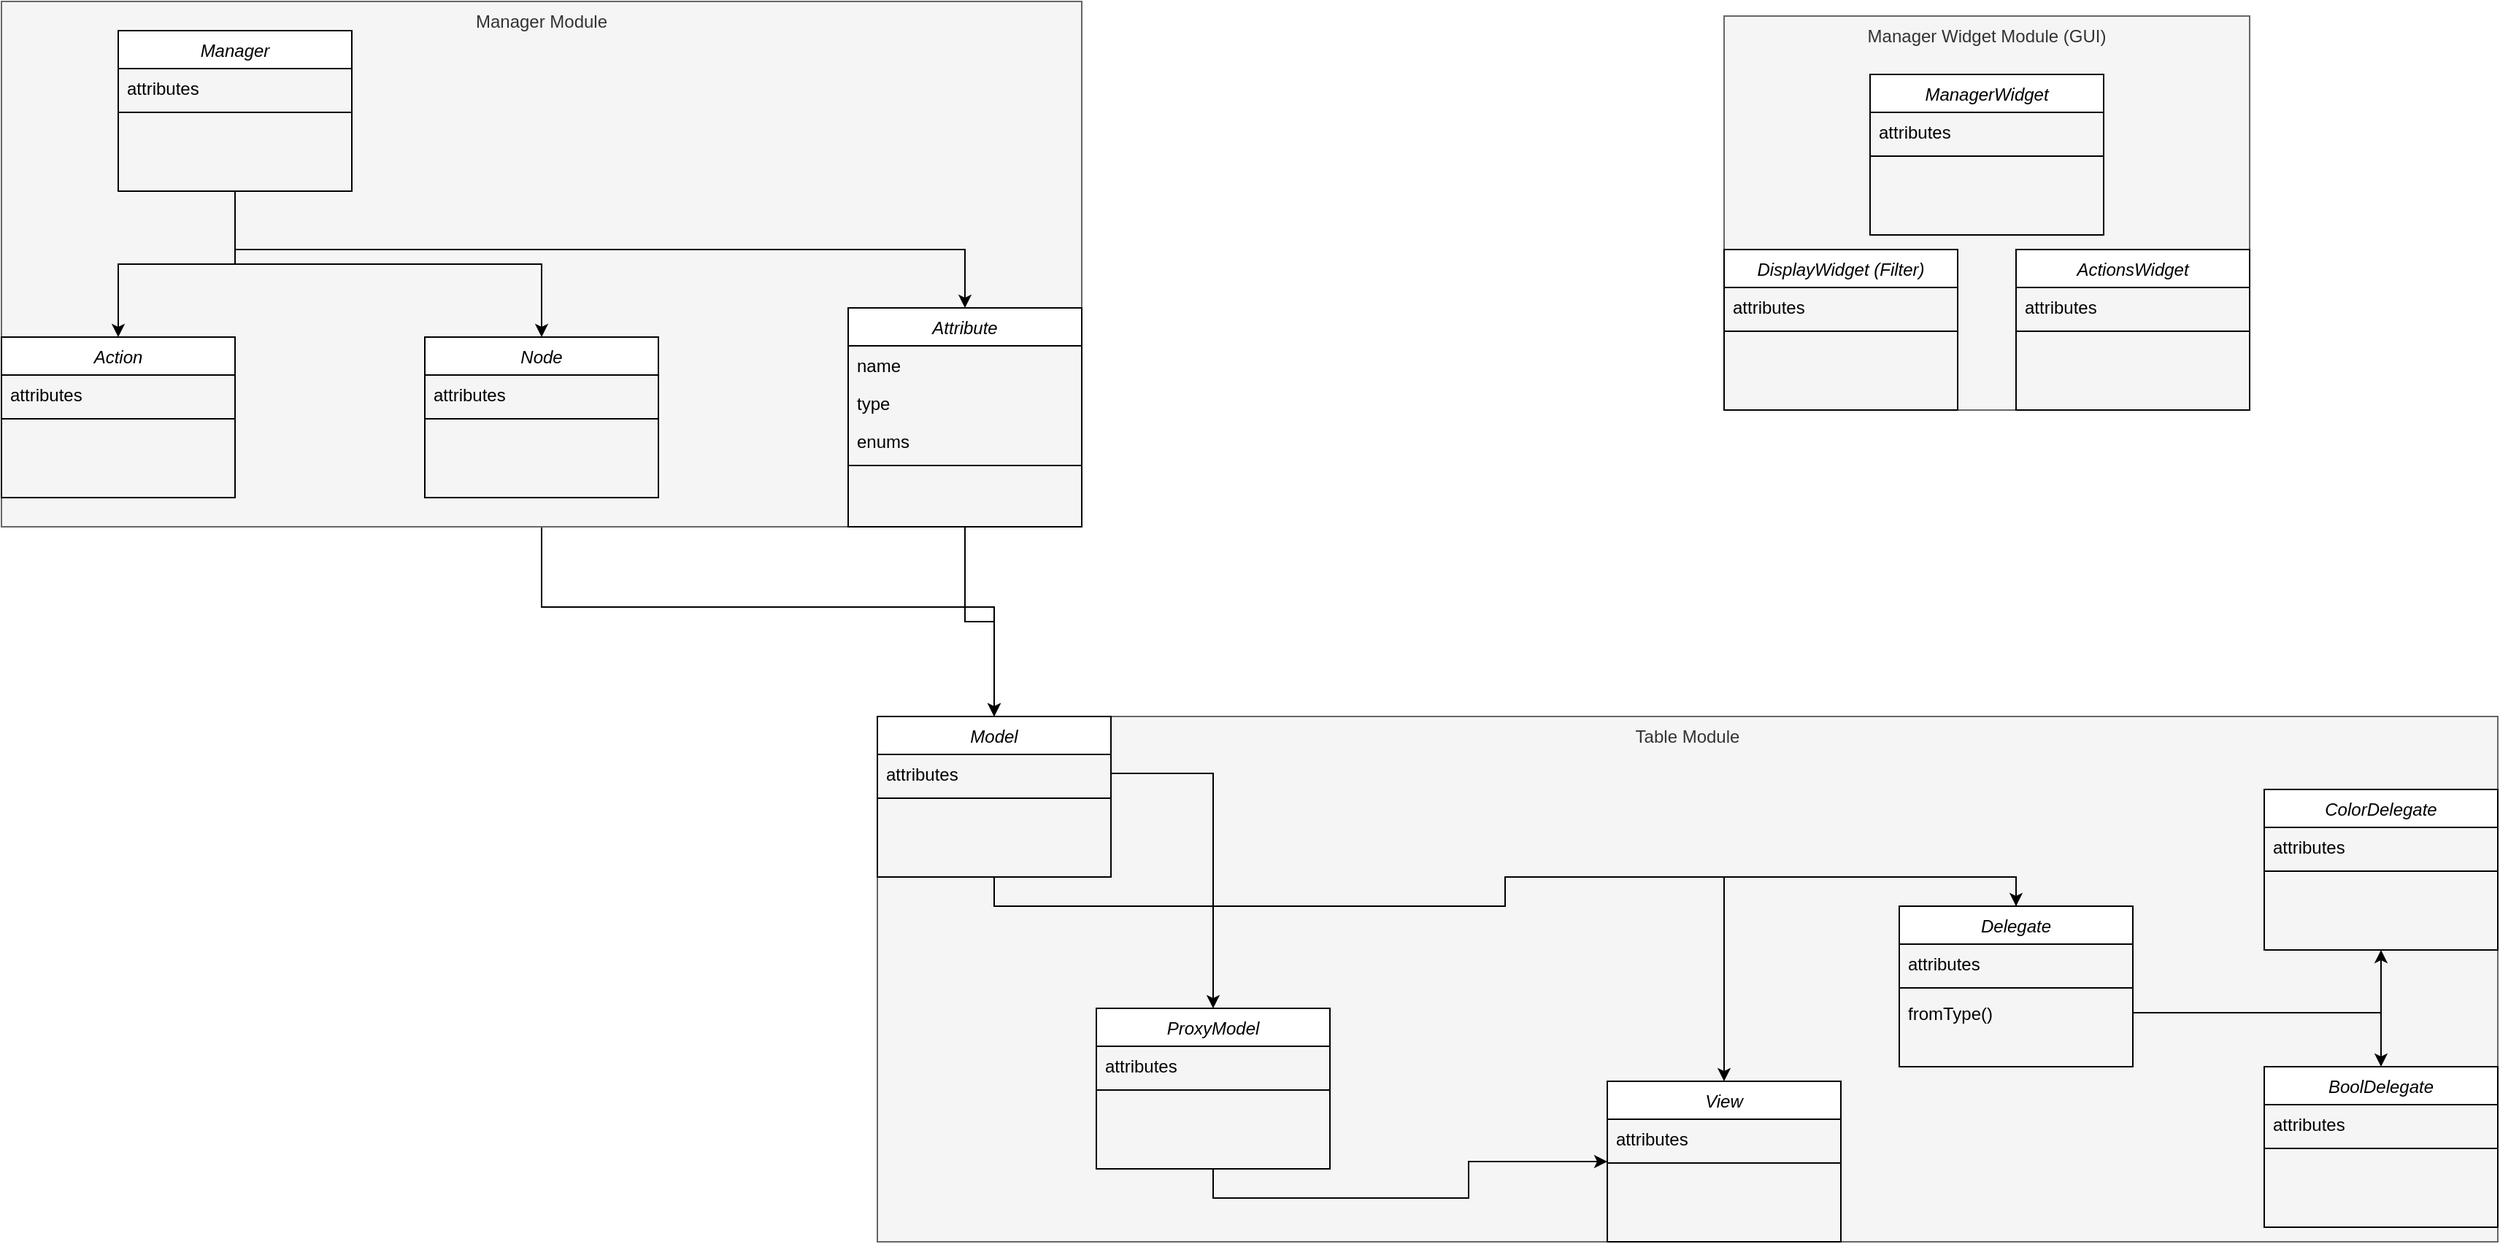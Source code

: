 <mxfile version="15.7.0" type="github">
  <diagram id="C5RBs43oDa-KdzZeNtuy" name="Page-1">
    <mxGraphModel dx="2062" dy="1132" grid="1" gridSize="10" guides="1" tooltips="1" connect="1" arrows="1" fold="1" page="1" pageScale="1" pageWidth="1920" pageHeight="1200" math="0" shadow="0">
      <root>
        <mxCell id="WIyWlLk6GJQsqaUBKTNV-0" />
        <mxCell id="WIyWlLk6GJQsqaUBKTNV-1" parent="WIyWlLk6GJQsqaUBKTNV-0" />
        <mxCell id="m4UBeQTCBxQbKMqaBdOl-62" style="edgeStyle=orthogonalEdgeStyle;rounded=0;orthogonalLoop=1;jettySize=auto;html=1;exitX=0.5;exitY=1;exitDx=0;exitDy=0;" edge="1" parent="WIyWlLk6GJQsqaUBKTNV-1" source="m4UBeQTCBxQbKMqaBdOl-30" target="m4UBeQTCBxQbKMqaBdOl-14">
          <mxGeometry relative="1" as="geometry" />
        </mxCell>
        <mxCell id="m4UBeQTCBxQbKMqaBdOl-58" style="edgeStyle=orthogonalEdgeStyle;rounded=0;orthogonalLoop=1;jettySize=auto;html=1;exitX=0.5;exitY=1;exitDx=0;exitDy=0;" edge="1" parent="WIyWlLk6GJQsqaUBKTNV-1" source="m4UBeQTCBxQbKMqaBdOl-36" target="m4UBeQTCBxQbKMqaBdOl-14">
          <mxGeometry relative="1" as="geometry" />
        </mxCell>
        <mxCell id="m4UBeQTCBxQbKMqaBdOl-66" value="Table Module" style="group;strokeColor=#666666;fillColor=#f5f5f5;fontColor=#333333;" vertex="1" connectable="0" parent="WIyWlLk6GJQsqaUBKTNV-1">
          <mxGeometry x="780" y="590" width="1110" height="360" as="geometry" />
        </mxCell>
        <mxCell id="m4UBeQTCBxQbKMqaBdOl-11" value="View" style="swimlane;fontStyle=2;align=center;verticalAlign=top;childLayout=stackLayout;horizontal=1;startSize=26;horizontalStack=0;resizeParent=1;resizeLast=0;collapsible=1;marginBottom=0;rounded=0;shadow=0;strokeWidth=1;" vertex="1" parent="m4UBeQTCBxQbKMqaBdOl-66">
          <mxGeometry x="500" y="250" width="160" height="110" as="geometry">
            <mxRectangle x="170" y="80" width="160" height="26" as="alternateBounds" />
          </mxGeometry>
        </mxCell>
        <mxCell id="m4UBeQTCBxQbKMqaBdOl-12" value="attributes" style="text;align=left;verticalAlign=top;spacingLeft=4;spacingRight=4;overflow=hidden;rotatable=0;points=[[0,0.5],[1,0.5]];portConstraint=eastwest;rounded=0;shadow=0;html=0;" vertex="1" parent="m4UBeQTCBxQbKMqaBdOl-11">
          <mxGeometry y="26" width="160" height="26" as="geometry" />
        </mxCell>
        <mxCell id="m4UBeQTCBxQbKMqaBdOl-13" value="" style="line;html=1;strokeWidth=1;align=left;verticalAlign=middle;spacingTop=-1;spacingLeft=3;spacingRight=3;rotatable=0;labelPosition=right;points=[];portConstraint=eastwest;" vertex="1" parent="m4UBeQTCBxQbKMqaBdOl-11">
          <mxGeometry y="52" width="160" height="8" as="geometry" />
        </mxCell>
        <mxCell id="m4UBeQTCBxQbKMqaBdOl-14" value="Model" style="swimlane;fontStyle=2;align=center;verticalAlign=top;childLayout=stackLayout;horizontal=1;startSize=26;horizontalStack=0;resizeParent=1;resizeLast=0;collapsible=1;marginBottom=0;rounded=0;shadow=0;strokeWidth=1;" vertex="1" parent="m4UBeQTCBxQbKMqaBdOl-66">
          <mxGeometry width="160" height="110" as="geometry">
            <mxRectangle x="170" y="80" width="160" height="26" as="alternateBounds" />
          </mxGeometry>
        </mxCell>
        <mxCell id="m4UBeQTCBxQbKMqaBdOl-15" value="attributes" style="text;align=left;verticalAlign=top;spacingLeft=4;spacingRight=4;overflow=hidden;rotatable=0;points=[[0,0.5],[1,0.5]];portConstraint=eastwest;rounded=0;shadow=0;html=0;" vertex="1" parent="m4UBeQTCBxQbKMqaBdOl-14">
          <mxGeometry y="26" width="160" height="26" as="geometry" />
        </mxCell>
        <mxCell id="m4UBeQTCBxQbKMqaBdOl-16" value="" style="line;html=1;strokeWidth=1;align=left;verticalAlign=middle;spacingTop=-1;spacingLeft=3;spacingRight=3;rotatable=0;labelPosition=right;points=[];portConstraint=eastwest;" vertex="1" parent="m4UBeQTCBxQbKMqaBdOl-14">
          <mxGeometry y="52" width="160" height="8" as="geometry" />
        </mxCell>
        <mxCell id="m4UBeQTCBxQbKMqaBdOl-65" style="edgeStyle=orthogonalEdgeStyle;rounded=0;orthogonalLoop=1;jettySize=auto;html=1;exitX=0.5;exitY=1;exitDx=0;exitDy=0;" edge="1" parent="m4UBeQTCBxQbKMqaBdOl-66" source="m4UBeQTCBxQbKMqaBdOl-17" target="m4UBeQTCBxQbKMqaBdOl-11">
          <mxGeometry relative="1" as="geometry" />
        </mxCell>
        <mxCell id="m4UBeQTCBxQbKMqaBdOl-17" value="ProxyModel" style="swimlane;fontStyle=2;align=center;verticalAlign=top;childLayout=stackLayout;horizontal=1;startSize=26;horizontalStack=0;resizeParent=1;resizeLast=0;collapsible=1;marginBottom=0;rounded=0;shadow=0;strokeWidth=1;" vertex="1" parent="m4UBeQTCBxQbKMqaBdOl-66">
          <mxGeometry x="150" y="200" width="160" height="110" as="geometry">
            <mxRectangle x="170" y="80" width="160" height="26" as="alternateBounds" />
          </mxGeometry>
        </mxCell>
        <mxCell id="m4UBeQTCBxQbKMqaBdOl-18" value="attributes" style="text;align=left;verticalAlign=top;spacingLeft=4;spacingRight=4;overflow=hidden;rotatable=0;points=[[0,0.5],[1,0.5]];portConstraint=eastwest;rounded=0;shadow=0;html=0;" vertex="1" parent="m4UBeQTCBxQbKMqaBdOl-17">
          <mxGeometry y="26" width="160" height="26" as="geometry" />
        </mxCell>
        <mxCell id="m4UBeQTCBxQbKMqaBdOl-19" value="" style="line;html=1;strokeWidth=1;align=left;verticalAlign=middle;spacingTop=-1;spacingLeft=3;spacingRight=3;rotatable=0;labelPosition=right;points=[];portConstraint=eastwest;" vertex="1" parent="m4UBeQTCBxQbKMqaBdOl-17">
          <mxGeometry y="52" width="160" height="8" as="geometry" />
        </mxCell>
        <mxCell id="m4UBeQTCBxQbKMqaBdOl-56" style="edgeStyle=orthogonalEdgeStyle;rounded=0;orthogonalLoop=1;jettySize=auto;html=1;exitX=0.5;exitY=0;exitDx=0;exitDy=0;" edge="1" parent="m4UBeQTCBxQbKMqaBdOl-66" source="m4UBeQTCBxQbKMqaBdOl-20" target="m4UBeQTCBxQbKMqaBdOl-11">
          <mxGeometry relative="1" as="geometry" />
        </mxCell>
        <mxCell id="m4UBeQTCBxQbKMqaBdOl-20" value="Delegate" style="swimlane;fontStyle=2;align=center;verticalAlign=top;childLayout=stackLayout;horizontal=1;startSize=26;horizontalStack=0;resizeParent=1;resizeLast=0;collapsible=1;marginBottom=0;rounded=0;shadow=0;strokeWidth=1;" vertex="1" parent="m4UBeQTCBxQbKMqaBdOl-66">
          <mxGeometry x="700" y="130" width="160" height="110" as="geometry">
            <mxRectangle x="170" y="80" width="160" height="26" as="alternateBounds" />
          </mxGeometry>
        </mxCell>
        <mxCell id="m4UBeQTCBxQbKMqaBdOl-21" value="attributes" style="text;align=left;verticalAlign=top;spacingLeft=4;spacingRight=4;overflow=hidden;rotatable=0;points=[[0,0.5],[1,0.5]];portConstraint=eastwest;rounded=0;shadow=0;html=0;" vertex="1" parent="m4UBeQTCBxQbKMqaBdOl-20">
          <mxGeometry y="26" width="160" height="26" as="geometry" />
        </mxCell>
        <mxCell id="m4UBeQTCBxQbKMqaBdOl-22" value="" style="line;html=1;strokeWidth=1;align=left;verticalAlign=middle;spacingTop=-1;spacingLeft=3;spacingRight=3;rotatable=0;labelPosition=right;points=[];portConstraint=eastwest;" vertex="1" parent="m4UBeQTCBxQbKMqaBdOl-20">
          <mxGeometry y="52" width="160" height="8" as="geometry" />
        </mxCell>
        <mxCell id="m4UBeQTCBxQbKMqaBdOl-46" value="fromType()" style="text;align=left;verticalAlign=top;spacingLeft=4;spacingRight=4;overflow=hidden;rotatable=0;points=[[0,0.5],[1,0.5]];portConstraint=eastwest;rounded=0;shadow=0;html=0;" vertex="1" parent="m4UBeQTCBxQbKMqaBdOl-20">
          <mxGeometry y="60" width="160" height="26" as="geometry" />
        </mxCell>
        <mxCell id="m4UBeQTCBxQbKMqaBdOl-47" value="BoolDelegate" style="swimlane;fontStyle=2;align=center;verticalAlign=top;childLayout=stackLayout;horizontal=1;startSize=26;horizontalStack=0;resizeParent=1;resizeLast=0;collapsible=1;marginBottom=0;rounded=0;shadow=0;strokeWidth=1;" vertex="1" parent="m4UBeQTCBxQbKMqaBdOl-66">
          <mxGeometry x="950" y="240" width="160" height="110" as="geometry">
            <mxRectangle x="170" y="80" width="160" height="26" as="alternateBounds" />
          </mxGeometry>
        </mxCell>
        <mxCell id="m4UBeQTCBxQbKMqaBdOl-48" value="attributes" style="text;align=left;verticalAlign=top;spacingLeft=4;spacingRight=4;overflow=hidden;rotatable=0;points=[[0,0.5],[1,0.5]];portConstraint=eastwest;rounded=0;shadow=0;html=0;" vertex="1" parent="m4UBeQTCBxQbKMqaBdOl-47">
          <mxGeometry y="26" width="160" height="26" as="geometry" />
        </mxCell>
        <mxCell id="m4UBeQTCBxQbKMqaBdOl-49" value="" style="line;html=1;strokeWidth=1;align=left;verticalAlign=middle;spacingTop=-1;spacingLeft=3;spacingRight=3;rotatable=0;labelPosition=right;points=[];portConstraint=eastwest;" vertex="1" parent="m4UBeQTCBxQbKMqaBdOl-47">
          <mxGeometry y="52" width="160" height="8" as="geometry" />
        </mxCell>
        <mxCell id="m4UBeQTCBxQbKMqaBdOl-51" style="edgeStyle=orthogonalEdgeStyle;rounded=0;orthogonalLoop=1;jettySize=auto;html=1;exitX=1;exitY=0.5;exitDx=0;exitDy=0;" edge="1" parent="m4UBeQTCBxQbKMqaBdOl-66" source="m4UBeQTCBxQbKMqaBdOl-46" target="m4UBeQTCBxQbKMqaBdOl-47">
          <mxGeometry relative="1" as="geometry" />
        </mxCell>
        <mxCell id="m4UBeQTCBxQbKMqaBdOl-52" value="ColorDelegate" style="swimlane;fontStyle=2;align=center;verticalAlign=top;childLayout=stackLayout;horizontal=1;startSize=26;horizontalStack=0;resizeParent=1;resizeLast=0;collapsible=1;marginBottom=0;rounded=0;shadow=0;strokeWidth=1;" vertex="1" parent="m4UBeQTCBxQbKMqaBdOl-66">
          <mxGeometry x="950" y="50" width="160" height="110" as="geometry">
            <mxRectangle x="170" y="80" width="160" height="26" as="alternateBounds" />
          </mxGeometry>
        </mxCell>
        <mxCell id="m4UBeQTCBxQbKMqaBdOl-53" value="attributes" style="text;align=left;verticalAlign=top;spacingLeft=4;spacingRight=4;overflow=hidden;rotatable=0;points=[[0,0.5],[1,0.5]];portConstraint=eastwest;rounded=0;shadow=0;html=0;" vertex="1" parent="m4UBeQTCBxQbKMqaBdOl-52">
          <mxGeometry y="26" width="160" height="26" as="geometry" />
        </mxCell>
        <mxCell id="m4UBeQTCBxQbKMqaBdOl-54" value="" style="line;html=1;strokeWidth=1;align=left;verticalAlign=middle;spacingTop=-1;spacingLeft=3;spacingRight=3;rotatable=0;labelPosition=right;points=[];portConstraint=eastwest;" vertex="1" parent="m4UBeQTCBxQbKMqaBdOl-52">
          <mxGeometry y="52" width="160" height="8" as="geometry" />
        </mxCell>
        <mxCell id="m4UBeQTCBxQbKMqaBdOl-55" style="edgeStyle=orthogonalEdgeStyle;rounded=0;orthogonalLoop=1;jettySize=auto;html=1;exitX=1;exitY=0.5;exitDx=0;exitDy=0;" edge="1" parent="m4UBeQTCBxQbKMqaBdOl-66" source="m4UBeQTCBxQbKMqaBdOl-46" target="m4UBeQTCBxQbKMqaBdOl-52">
          <mxGeometry relative="1" as="geometry" />
        </mxCell>
        <mxCell id="m4UBeQTCBxQbKMqaBdOl-57" style="edgeStyle=orthogonalEdgeStyle;rounded=0;orthogonalLoop=1;jettySize=auto;html=1;exitX=0.5;exitY=1;exitDx=0;exitDy=0;" edge="1" parent="m4UBeQTCBxQbKMqaBdOl-66" source="m4UBeQTCBxQbKMqaBdOl-14" target="m4UBeQTCBxQbKMqaBdOl-20">
          <mxGeometry relative="1" as="geometry" />
        </mxCell>
        <mxCell id="m4UBeQTCBxQbKMqaBdOl-63" style="edgeStyle=orthogonalEdgeStyle;rounded=0;orthogonalLoop=1;jettySize=auto;html=1;exitX=1;exitY=0.5;exitDx=0;exitDy=0;" edge="1" parent="m4UBeQTCBxQbKMqaBdOl-66" source="m4UBeQTCBxQbKMqaBdOl-15" target="m4UBeQTCBxQbKMqaBdOl-17">
          <mxGeometry relative="1" as="geometry" />
        </mxCell>
        <mxCell id="m4UBeQTCBxQbKMqaBdOl-67" value="Manager Module" style="group;fillColor=#f5f5f5;strokeColor=#666666;fontColor=#333333;" vertex="1" connectable="0" parent="WIyWlLk6GJQsqaUBKTNV-1">
          <mxGeometry x="180" y="100" width="740" height="360" as="geometry" />
        </mxCell>
        <mxCell id="m4UBeQTCBxQbKMqaBdOl-0" value="Manager" style="swimlane;fontStyle=2;align=center;verticalAlign=top;childLayout=stackLayout;horizontal=1;startSize=26;horizontalStack=0;resizeParent=1;resizeLast=0;collapsible=1;marginBottom=0;rounded=0;shadow=0;strokeWidth=1;" vertex="1" parent="m4UBeQTCBxQbKMqaBdOl-67">
          <mxGeometry x="80" y="20" width="160" height="110" as="geometry">
            <mxRectangle x="170" y="80" width="160" height="26" as="alternateBounds" />
          </mxGeometry>
        </mxCell>
        <mxCell id="m4UBeQTCBxQbKMqaBdOl-2" value="attributes" style="text;align=left;verticalAlign=top;spacingLeft=4;spacingRight=4;overflow=hidden;rotatable=0;points=[[0,0.5],[1,0.5]];portConstraint=eastwest;rounded=0;shadow=0;html=0;" vertex="1" parent="m4UBeQTCBxQbKMqaBdOl-0">
          <mxGeometry y="26" width="160" height="26" as="geometry" />
        </mxCell>
        <mxCell id="m4UBeQTCBxQbKMqaBdOl-4" value="" style="line;html=1;strokeWidth=1;align=left;verticalAlign=middle;spacingTop=-1;spacingLeft=3;spacingRight=3;rotatable=0;labelPosition=right;points=[];portConstraint=eastwest;" vertex="1" parent="m4UBeQTCBxQbKMqaBdOl-0">
          <mxGeometry y="52" width="160" height="8" as="geometry" />
        </mxCell>
        <mxCell id="m4UBeQTCBxQbKMqaBdOl-30" value="Node" style="swimlane;fontStyle=2;align=center;verticalAlign=top;childLayout=stackLayout;horizontal=1;startSize=26;horizontalStack=0;resizeParent=1;resizeLast=0;collapsible=1;marginBottom=0;rounded=0;shadow=0;strokeWidth=1;" vertex="1" parent="m4UBeQTCBxQbKMqaBdOl-67">
          <mxGeometry x="290" y="230" width="160" height="110" as="geometry">
            <mxRectangle x="170" y="80" width="160" height="26" as="alternateBounds" />
          </mxGeometry>
        </mxCell>
        <mxCell id="m4UBeQTCBxQbKMqaBdOl-31" value="attributes" style="text;align=left;verticalAlign=top;spacingLeft=4;spacingRight=4;overflow=hidden;rotatable=0;points=[[0,0.5],[1,0.5]];portConstraint=eastwest;rounded=0;shadow=0;html=0;" vertex="1" parent="m4UBeQTCBxQbKMqaBdOl-30">
          <mxGeometry y="26" width="160" height="26" as="geometry" />
        </mxCell>
        <mxCell id="m4UBeQTCBxQbKMqaBdOl-32" value="" style="line;html=1;strokeWidth=1;align=left;verticalAlign=middle;spacingTop=-1;spacingLeft=3;spacingRight=3;rotatable=0;labelPosition=right;points=[];portConstraint=eastwest;" vertex="1" parent="m4UBeQTCBxQbKMqaBdOl-30">
          <mxGeometry y="52" width="160" height="8" as="geometry" />
        </mxCell>
        <mxCell id="m4UBeQTCBxQbKMqaBdOl-61" style="edgeStyle=orthogonalEdgeStyle;rounded=0;orthogonalLoop=1;jettySize=auto;html=1;exitX=0.5;exitY=1;exitDx=0;exitDy=0;" edge="1" parent="m4UBeQTCBxQbKMqaBdOl-67" source="m4UBeQTCBxQbKMqaBdOl-0" target="m4UBeQTCBxQbKMqaBdOl-30">
          <mxGeometry relative="1" as="geometry" />
        </mxCell>
        <mxCell id="m4UBeQTCBxQbKMqaBdOl-33" value="Action" style="swimlane;fontStyle=2;align=center;verticalAlign=top;childLayout=stackLayout;horizontal=1;startSize=26;horizontalStack=0;resizeParent=1;resizeLast=0;collapsible=1;marginBottom=0;rounded=0;shadow=0;strokeWidth=1;" vertex="1" parent="m4UBeQTCBxQbKMqaBdOl-67">
          <mxGeometry y="230" width="160" height="110" as="geometry">
            <mxRectangle x="170" y="80" width="160" height="26" as="alternateBounds" />
          </mxGeometry>
        </mxCell>
        <mxCell id="m4UBeQTCBxQbKMqaBdOl-34" value="attributes" style="text;align=left;verticalAlign=top;spacingLeft=4;spacingRight=4;overflow=hidden;rotatable=0;points=[[0,0.5],[1,0.5]];portConstraint=eastwest;rounded=0;shadow=0;html=0;" vertex="1" parent="m4UBeQTCBxQbKMqaBdOl-33">
          <mxGeometry y="26" width="160" height="26" as="geometry" />
        </mxCell>
        <mxCell id="m4UBeQTCBxQbKMqaBdOl-35" value="" style="line;html=1;strokeWidth=1;align=left;verticalAlign=middle;spacingTop=-1;spacingLeft=3;spacingRight=3;rotatable=0;labelPosition=right;points=[];portConstraint=eastwest;" vertex="1" parent="m4UBeQTCBxQbKMqaBdOl-33">
          <mxGeometry y="52" width="160" height="8" as="geometry" />
        </mxCell>
        <mxCell id="m4UBeQTCBxQbKMqaBdOl-60" style="edgeStyle=orthogonalEdgeStyle;rounded=0;orthogonalLoop=1;jettySize=auto;html=1;exitX=0.5;exitY=1;exitDx=0;exitDy=0;" edge="1" parent="m4UBeQTCBxQbKMqaBdOl-67" source="m4UBeQTCBxQbKMqaBdOl-0" target="m4UBeQTCBxQbKMqaBdOl-33">
          <mxGeometry relative="1" as="geometry" />
        </mxCell>
        <mxCell id="m4UBeQTCBxQbKMqaBdOl-36" value="Attribute" style="swimlane;fontStyle=2;align=center;verticalAlign=top;childLayout=stackLayout;horizontal=1;startSize=26;horizontalStack=0;resizeParent=1;resizeLast=0;collapsible=1;marginBottom=0;rounded=0;shadow=0;strokeWidth=1;" vertex="1" parent="m4UBeQTCBxQbKMqaBdOl-67">
          <mxGeometry x="580" y="210" width="160" height="150" as="geometry">
            <mxRectangle x="170" y="80" width="160" height="26" as="alternateBounds" />
          </mxGeometry>
        </mxCell>
        <mxCell id="m4UBeQTCBxQbKMqaBdOl-37" value="name" style="text;align=left;verticalAlign=top;spacingLeft=4;spacingRight=4;overflow=hidden;rotatable=0;points=[[0,0.5],[1,0.5]];portConstraint=eastwest;rounded=0;shadow=0;html=0;" vertex="1" parent="m4UBeQTCBxQbKMqaBdOl-36">
          <mxGeometry y="26" width="160" height="26" as="geometry" />
        </mxCell>
        <mxCell id="m4UBeQTCBxQbKMqaBdOl-44" value="type" style="text;align=left;verticalAlign=top;spacingLeft=4;spacingRight=4;overflow=hidden;rotatable=0;points=[[0,0.5],[1,0.5]];portConstraint=eastwest;rounded=0;shadow=0;html=0;" vertex="1" parent="m4UBeQTCBxQbKMqaBdOl-36">
          <mxGeometry y="52" width="160" height="26" as="geometry" />
        </mxCell>
        <mxCell id="m4UBeQTCBxQbKMqaBdOl-45" value="enums" style="text;align=left;verticalAlign=top;spacingLeft=4;spacingRight=4;overflow=hidden;rotatable=0;points=[[0,0.5],[1,0.5]];portConstraint=eastwest;rounded=0;shadow=0;html=0;" vertex="1" parent="m4UBeQTCBxQbKMqaBdOl-36">
          <mxGeometry y="78" width="160" height="26" as="geometry" />
        </mxCell>
        <mxCell id="m4UBeQTCBxQbKMqaBdOl-38" value="" style="line;html=1;strokeWidth=1;align=left;verticalAlign=middle;spacingTop=-1;spacingLeft=3;spacingRight=3;rotatable=0;labelPosition=right;points=[];portConstraint=eastwest;" vertex="1" parent="m4UBeQTCBxQbKMqaBdOl-36">
          <mxGeometry y="104" width="160" height="8" as="geometry" />
        </mxCell>
        <mxCell id="m4UBeQTCBxQbKMqaBdOl-59" style="edgeStyle=orthogonalEdgeStyle;rounded=0;orthogonalLoop=1;jettySize=auto;html=1;exitX=0.5;exitY=1;exitDx=0;exitDy=0;" edge="1" parent="m4UBeQTCBxQbKMqaBdOl-67" source="m4UBeQTCBxQbKMqaBdOl-0" target="m4UBeQTCBxQbKMqaBdOl-36">
          <mxGeometry relative="1" as="geometry" />
        </mxCell>
        <mxCell id="m4UBeQTCBxQbKMqaBdOl-68" value="Manager Widget Module (GUI)" style="group;fillColor=#f5f5f5;strokeColor=#666666;fontColor=#333333;" vertex="1" connectable="0" parent="WIyWlLk6GJQsqaUBKTNV-1">
          <mxGeometry x="1360" y="110" width="360" height="270" as="geometry" />
        </mxCell>
        <mxCell id="m4UBeQTCBxQbKMqaBdOl-8" value="ManagerWidget" style="swimlane;fontStyle=2;align=center;verticalAlign=top;childLayout=stackLayout;horizontal=1;startSize=26;horizontalStack=0;resizeParent=1;resizeLast=0;collapsible=1;marginBottom=0;rounded=0;shadow=0;strokeWidth=1;" vertex="1" parent="m4UBeQTCBxQbKMqaBdOl-68">
          <mxGeometry x="100" y="40" width="160" height="110" as="geometry">
            <mxRectangle x="170" y="80" width="160" height="26" as="alternateBounds" />
          </mxGeometry>
        </mxCell>
        <mxCell id="m4UBeQTCBxQbKMqaBdOl-9" value="attributes" style="text;align=left;verticalAlign=top;spacingLeft=4;spacingRight=4;overflow=hidden;rotatable=0;points=[[0,0.5],[1,0.5]];portConstraint=eastwest;rounded=0;shadow=0;html=0;" vertex="1" parent="m4UBeQTCBxQbKMqaBdOl-8">
          <mxGeometry y="26" width="160" height="26" as="geometry" />
        </mxCell>
        <mxCell id="m4UBeQTCBxQbKMqaBdOl-10" value="" style="line;html=1;strokeWidth=1;align=left;verticalAlign=middle;spacingTop=-1;spacingLeft=3;spacingRight=3;rotatable=0;labelPosition=right;points=[];portConstraint=eastwest;" vertex="1" parent="m4UBeQTCBxQbKMqaBdOl-8">
          <mxGeometry y="52" width="160" height="8" as="geometry" />
        </mxCell>
        <mxCell id="m4UBeQTCBxQbKMqaBdOl-24" value="DisplayWidget (Filter)" style="swimlane;fontStyle=2;align=center;verticalAlign=top;childLayout=stackLayout;horizontal=1;startSize=26;horizontalStack=0;resizeParent=1;resizeLast=0;collapsible=1;marginBottom=0;rounded=0;shadow=0;strokeWidth=1;" vertex="1" parent="m4UBeQTCBxQbKMqaBdOl-68">
          <mxGeometry y="160" width="160" height="110" as="geometry">
            <mxRectangle x="170" y="80" width="160" height="26" as="alternateBounds" />
          </mxGeometry>
        </mxCell>
        <mxCell id="m4UBeQTCBxQbKMqaBdOl-25" value="attributes" style="text;align=left;verticalAlign=top;spacingLeft=4;spacingRight=4;overflow=hidden;rotatable=0;points=[[0,0.5],[1,0.5]];portConstraint=eastwest;rounded=0;shadow=0;html=0;" vertex="1" parent="m4UBeQTCBxQbKMqaBdOl-24">
          <mxGeometry y="26" width="160" height="26" as="geometry" />
        </mxCell>
        <mxCell id="m4UBeQTCBxQbKMqaBdOl-26" value="" style="line;html=1;strokeWidth=1;align=left;verticalAlign=middle;spacingTop=-1;spacingLeft=3;spacingRight=3;rotatable=0;labelPosition=right;points=[];portConstraint=eastwest;" vertex="1" parent="m4UBeQTCBxQbKMqaBdOl-24">
          <mxGeometry y="52" width="160" height="8" as="geometry" />
        </mxCell>
        <mxCell id="m4UBeQTCBxQbKMqaBdOl-27" value="ActionsWidget" style="swimlane;fontStyle=2;align=center;verticalAlign=top;childLayout=stackLayout;horizontal=1;startSize=26;horizontalStack=0;resizeParent=1;resizeLast=0;collapsible=1;marginBottom=0;rounded=0;shadow=0;strokeWidth=1;" vertex="1" parent="m4UBeQTCBxQbKMqaBdOl-68">
          <mxGeometry x="200" y="160" width="160" height="110" as="geometry">
            <mxRectangle x="170" y="80" width="160" height="26" as="alternateBounds" />
          </mxGeometry>
        </mxCell>
        <mxCell id="m4UBeQTCBxQbKMqaBdOl-28" value="attributes" style="text;align=left;verticalAlign=top;spacingLeft=4;spacingRight=4;overflow=hidden;rotatable=0;points=[[0,0.5],[1,0.5]];portConstraint=eastwest;rounded=0;shadow=0;html=0;" vertex="1" parent="m4UBeQTCBxQbKMqaBdOl-27">
          <mxGeometry y="26" width="160" height="26" as="geometry" />
        </mxCell>
        <mxCell id="m4UBeQTCBxQbKMqaBdOl-29" value="" style="line;html=1;strokeWidth=1;align=left;verticalAlign=middle;spacingTop=-1;spacingLeft=3;spacingRight=3;rotatable=0;labelPosition=right;points=[];portConstraint=eastwest;" vertex="1" parent="m4UBeQTCBxQbKMqaBdOl-27">
          <mxGeometry y="52" width="160" height="8" as="geometry" />
        </mxCell>
      </root>
    </mxGraphModel>
  </diagram>
</mxfile>
